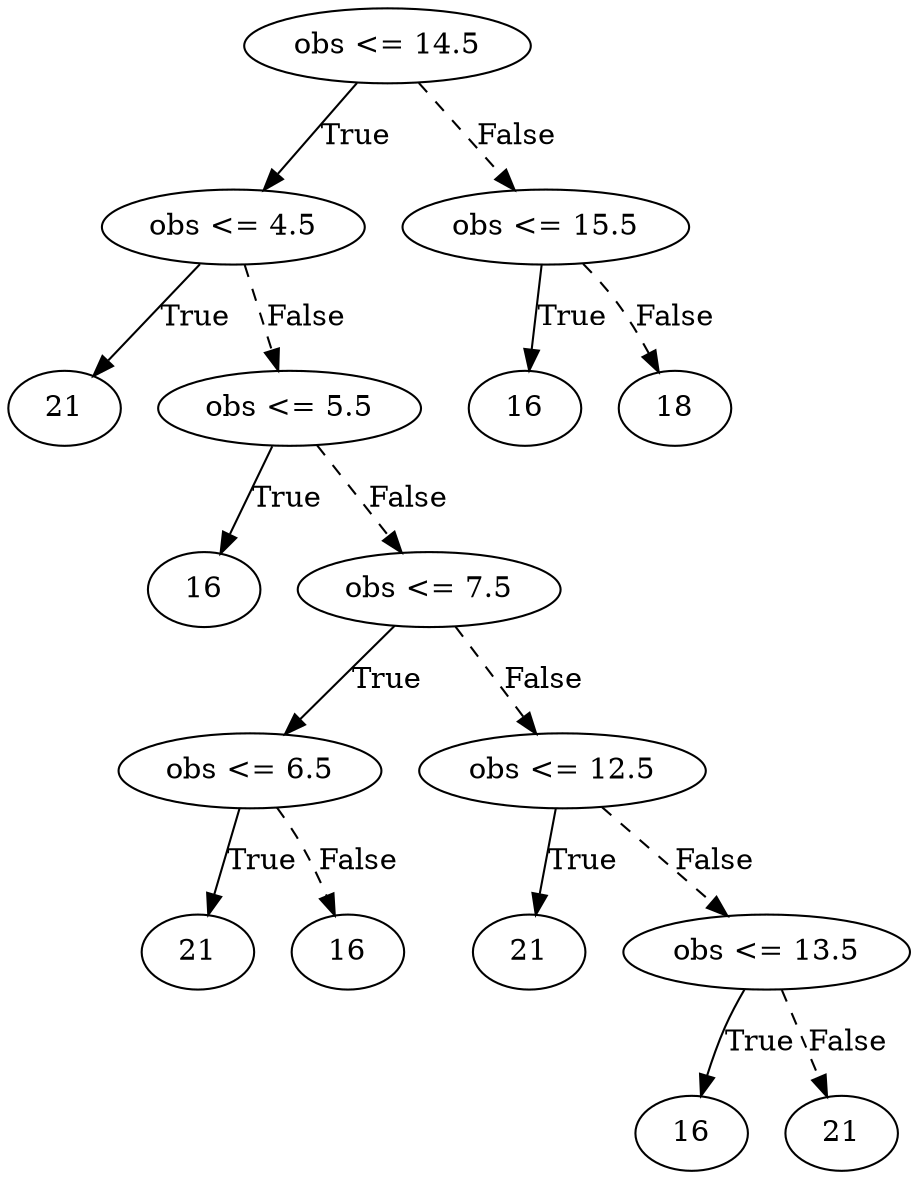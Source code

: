 digraph {
0 [label="obs <= 14.5"];
1 [label="obs <= 4.5"];
2 [label="21"];
1 -> 2 [label="True"];
3 [label="obs <= 5.5"];
4 [label="16"];
3 -> 4 [label="True"];
5 [label="obs <= 7.5"];
6 [label="obs <= 6.5"];
7 [label="21"];
6 -> 7 [label="True"];
8 [label="16"];
6 -> 8 [style="dashed", label="False"];
5 -> 6 [label="True"];
9 [label="obs <= 12.5"];
10 [label="21"];
9 -> 10 [label="True"];
11 [label="obs <= 13.5"];
12 [label="16"];
11 -> 12 [label="True"];
13 [label="21"];
11 -> 13 [style="dashed", label="False"];
9 -> 11 [style="dashed", label="False"];
5 -> 9 [style="dashed", label="False"];
3 -> 5 [style="dashed", label="False"];
1 -> 3 [style="dashed", label="False"];
0 -> 1 [label="True"];
14 [label="obs <= 15.5"];
15 [label="16"];
14 -> 15 [label="True"];
16 [label="18"];
14 -> 16 [style="dashed", label="False"];
0 -> 14 [style="dashed", label="False"];

}